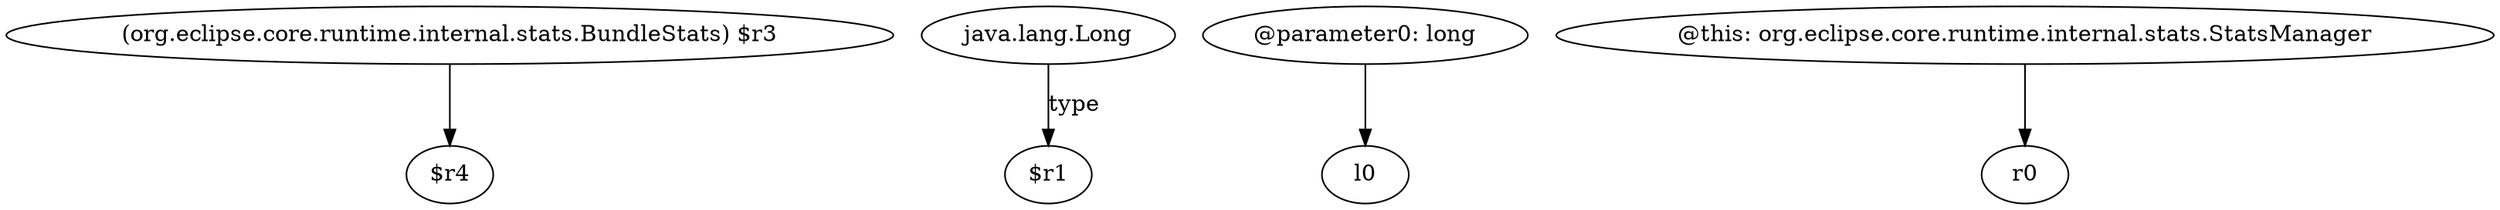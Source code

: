 digraph g {
0[label="(org.eclipse.core.runtime.internal.stats.BundleStats) $r3"]
1[label="$r4"]
0->1[label=""]
2[label="java.lang.Long"]
3[label="$r1"]
2->3[label="type"]
4[label="@parameter0: long"]
5[label="l0"]
4->5[label=""]
6[label="@this: org.eclipse.core.runtime.internal.stats.StatsManager"]
7[label="r0"]
6->7[label=""]
}